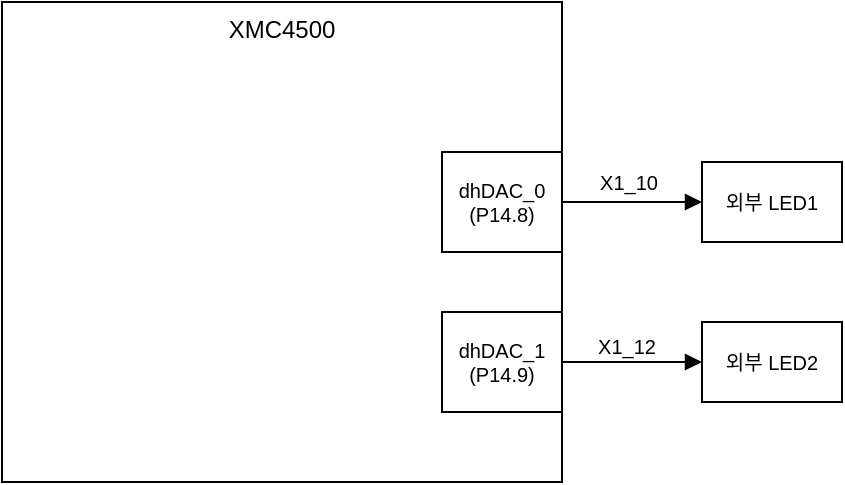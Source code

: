 <mxfile userAgent="Mozilla/5.0 (Windows NT 6.1; WOW64) AppleWebKit/537.36 (KHTML, like Gecko) Chrome/55.0.288.87 Safari/537.36" version="6.0.2.11" editor="www.draw.io" type="device"><diagram name="SystemDiagram"><mxGraphModel dx="1105" dy="992" grid="0" gridSize="10" guides="1" tooltips="1" connect="1" arrows="1" fold="1" page="1" pageScale="1" pageWidth="826" pageHeight="1169" background="#ffffff" math="0" shadow="0"><root><mxCell id="0"/><mxCell id="1" parent="0"/><mxCell id="2" value="XMC4500" style="whiteSpace=wrap;html=1;strokeColor=#000000;strokeWidth=1;fillColor=none;fontSize=12;align=center;verticalAlign=top;" parent="1" vertex="1"><mxGeometry x="240" y="80" width="280" height="240" as="geometry"/></mxCell><mxCell id="3" value="" style="edgeStyle=none;html=1;jettySize=auto;orthogonalLoop=1;strokeWidth=1;fontSize=10;endArrow=block;endFill=1;entryX=0;entryY=0.5;exitX=1;exitY=0.5;" parent="1" source="11" target="5" edge="1"><mxGeometry x="243" y="260" as="geometry"><mxPoint x="230" y="260" as="targetPoint"/><mxPoint x="540" y="260" as="sourcePoint"/></mxGeometry></mxCell><mxCell id="4" value="X1_12" style="text;html=1;resizable=0;points=[];align=center;verticalAlign=middle;labelBackgroundColor=#ffffff;fontSize=10;" parent="3" vertex="1" connectable="0"><mxGeometry relative="1" as="geometry"><mxPoint x="-3" y="-8" as="offset"/></mxGeometry></mxCell><mxCell id="5" value="외부 LED2" style="whiteSpace=wrap;html=1;strokeColor=#000000;strokeWidth=1;fillColor=none;fontSize=10;align=center;" parent="1" vertex="1"><mxGeometry x="590" y="240" width="70" height="40" as="geometry"/></mxCell><mxCell id="6" value="X1_10" style="edgeStyle=none;html=1;jettySize=auto;orthogonalLoop=1;strokeWidth=1;fontSize=10;endArrow=block;endFill=1;entryX=0;entryY=0.5;exitX=1;exitY=0.5;" parent="1" source="8" target="7" edge="1"><mxGeometry x="40" y="-30" as="geometry"><mxPoint x="-2" y="-10" as="offset"/><mxPoint x="230" y="190" as="targetPoint"/><mxPoint x="530" y="190" as="sourcePoint"/></mxGeometry></mxCell><mxCell id="7" value="외부 LED1" style="whiteSpace=wrap;html=1;strokeColor=#000000;strokeWidth=1;fillColor=none;fontSize=10;align=center;" parent="1" vertex="1"><mxGeometry x="590" y="160" width="70" height="40" as="geometry"/></mxCell><mxCell id="8" value="dhDAC_0&lt;div&gt;(P14.8)&lt;/div&gt;" style="whiteSpace=wrap;html=1;strokeColor=#000000;strokeWidth=1;fillColor=none;fontSize=10;align=center;" parent="1" vertex="1"><mxGeometry x="460" y="155" width="60" height="50" as="geometry"/></mxCell><mxCell id="11" value="dhDAC_1&lt;div&gt;(P14.9)&lt;/div&gt;" style="whiteSpace=wrap;html=1;strokeColor=#000000;strokeWidth=1;fillColor=none;fontSize=10;align=center;" parent="1" vertex="1"><mxGeometry x="460" y="235" width="60" height="50" as="geometry"/></mxCell></root></mxGraphModel></diagram><diagram name="SoftwareArchitecture"><mxGraphModel dx="1105" dy="992" grid="0" gridSize="10" guides="1" tooltips="1" connect="1" arrows="1" fold="1" page="1" pageScale="1" pageWidth="826" pageHeight="1169" background="#ffffff" math="0" shadow="0"><root><mxCell id="0"/><mxCell id="1" parent="0"/><mxCell id="4" value="main()" style="rounded=1;whiteSpace=wrap;html=1;shadow=0;labelBackgroundColor=none;strokeColor=#000000;strokeWidth=1;fillColor=none;gradientColor=none;fontSize=10;align=center;" parent="1" vertex="1"><mxGeometry x="320" y="200" width="100" height="120" as="geometry"/></mxCell><mxCell id="5" style="edgeStyle=orthogonalEdgeStyle;rounded=0;comic=0;html=0;shadow=0;startArrow=none;startFill=0;endArrow=block;endFill=1;endSize=6;jettySize=auto;orthogonalLoop=1;strokeColor=#000000;strokeWidth=1;fontSize=10;exitX=1;exitY=0.75;entryX=0;entryY=0.5;" parent="1" source="4" target="13" edge="1"><mxGeometry x="210" y="350" as="geometry"><mxPoint x="350" y="350" as="sourcePoint"/><mxPoint x="500" y="350" as="targetPoint"/><Array as="points"><mxPoint x="530" y="290"/><mxPoint x="530" y="290"/></Array></mxGeometry></mxCell><mxCell id="6" value="SetValue_s16()" style="text;html=1;resizable=0;points=[];align=center;verticalAlign=middle;labelBackgroundColor=#ffffff;fontSize=10;" parent="5" vertex="1" connectable="0"><mxGeometry x="0.323" y="2" relative="1" as="geometry"><mxPoint x="-36" y="-8" as="offset"/></mxGeometry></mxCell><mxCell id="9" style="edgeStyle=orthogonalEdgeStyle;rounded=0;comic=0;html=0;shadow=0;startArrow=none;startFill=0;endArrow=block;endFill=1;endSize=6;jettySize=auto;orthogonalLoop=1;strokeColor=#000000;strokeWidth=1;fontSize=10;exitX=1;exitY=0.25;entryX=0;entryY=0.5;" parent="1" source="4" target="11" edge="1"><mxGeometry x="450" y="150" as="geometry"><Array as="points"/><mxPoint x="470" y="150" as="sourcePoint"/><mxPoint x="490" y="230" as="targetPoint"/></mxGeometry></mxCell><mxCell id="10" value="SetAmplitude()&lt;div&gt;SetFrequency()&lt;/div&gt;&lt;div&gt;SetOffset()&lt;/div&gt;" style="text;html=1;resizable=0;points=[];align=center;verticalAlign=middle;labelBackgroundColor=#ffffff;fontSize=10;" parent="9" vertex="1" connectable="0"><mxGeometry x="-0.177" y="-2" relative="1" as="geometry"><mxPoint x="-13" y="-22" as="offset"/></mxGeometry></mxCell><mxCell id="11" value="dhDAC_0" style="rounded=0;whiteSpace=wrap;html=1;shadow=0;labelBackgroundColor=none;strokeColor=#000000;strokeWidth=1;fillColor=none;gradientColor=none;fontSize=10;align=center;" parent="1" vertex="1"><mxGeometry x="550" y="210" width="140" height="40" as="geometry"/></mxCell><mxCell id="13" value="dhDAC_1" style="rounded=0;whiteSpace=wrap;html=1;shadow=0;labelBackgroundColor=none;strokeColor=#000000;strokeWidth=1;fillColor=none;gradientColor=none;fontSize=10;align=center;" parent="1" vertex="1"><mxGeometry x="550" y="270" width="140" height="40" as="geometry"/></mxCell></root></mxGraphModel></diagram><diagram name="예제동작"><mxGraphModel dx="1105" dy="992" grid="1" gridSize="10" guides="1" tooltips="1" connect="1" arrows="1" fold="1" page="1" pageScale="1" pageWidth="826" pageHeight="1169" background="#ffffff" math="0" shadow="0"><root><mxCell id="0"/><mxCell id="1" parent="0"/><mxCell id="2" value="" style="endArrow=classic;html=1;shadow=0;strokeColor=#000000;strokeWidth=1;fontFamily=Helvetica;fontSize=10;" parent="1" edge="1"><mxGeometry width="50" height="50" relative="1" as="geometry"><mxPoint x="170" y="320" as="sourcePoint"/><mxPoint x="370" y="320" as="targetPoint"/></mxGeometry></mxCell><mxCell id="3" value="" style="endArrow=classic;html=1;shadow=0;strokeColor=#000000;strokeWidth=1;fontFamily=Helvetica;fontSize=10;" parent="1" edge="1"><mxGeometry width="50" height="50" relative="1" as="geometry"><mxPoint x="190" y="350" as="sourcePoint"/><mxPoint x="190" y="210" as="targetPoint"/></mxGeometry></mxCell><mxCell id="4" value="" style="verticalLabelPosition=bottom;shadow=0;dashed=0;align=center;fillColor=#ffffff;html=1;verticalAlign=top;strokeWidth=1;shape=mxgraph.electrical.waveforms.sine_wave;" parent="1" vertex="1"><mxGeometry x="190" y="220" width="160" height="100" as="geometry"/></mxCell><mxCell id="5" value="wt" style="text;html=1;resizable=0;points=[];autosize=1;align=left;verticalAlign=top;spacingTop=-4;fontSize=10;fontFamily=Helvetica;" parent="1" vertex="1"><mxGeometry x="360" y="330" width="30" height="10" as="geometry"/></mxCell><mxCell id="6" value="&lt;div style=&quot;text-align: center&quot;&gt;&lt;span&gt;DAC&amp;nbsp;&lt;/span&gt;&lt;span&gt;전압&lt;/span&gt;&lt;/div&gt;&lt;div style=&quot;text-align: center&quot;&gt;[V]&lt;/div&gt;" style="text;html=1;resizable=0;points=[];autosize=1;align=left;verticalAlign=top;spacingTop=-4;fontSize=10;fontFamily=Helvetica;" parent="1" vertex="1"><mxGeometry x="130" y="205" width="60" height="30" as="geometry"/></mxCell><mxCell id="8" value="" style="endArrow=none;html=1;shadow=0;strokeColor=#000000;strokeWidth=1;fontFamily=Helvetica;fontSize=10;endFill=0;dashed=1;" parent="1" edge="1"><mxGeometry width="50" height="50" relative="1" as="geometry"><mxPoint x="190" y="260" as="sourcePoint"/><mxPoint x="350" y="260" as="targetPoint"/></mxGeometry></mxCell><mxCell id="9" value="LED&lt;div&gt;ON&lt;/div&gt;" style="text;html=1;resizable=0;points=[];autosize=1;align=center;verticalAlign=top;spacingTop=-4;fontSize=10;fontFamily=Helvetica;" parent="1" vertex="1"><mxGeometry x="210" y="232" width="40" height="30" as="geometry"/></mxCell><mxCell id="10" value="LED&lt;div&gt;OFF&lt;/div&gt;" style="text;html=1;resizable=0;points=[];autosize=1;align=center;verticalAlign=top;spacingTop=-4;fontSize=10;fontFamily=Helvetica;" parent="1" vertex="1"><mxGeometry x="290" y="270" width="40" height="30" as="geometry"/></mxCell><mxCell id="11" value="Threshold&lt;div&gt;voltage&lt;/div&gt;" style="text;html=1;resizable=0;points=[];autosize=1;align=center;verticalAlign=top;spacingTop=-4;fontSize=10;fontFamily=Helvetica;" parent="1" vertex="1"><mxGeometry x="130" y="247" width="60" height="30" as="geometry"/></mxCell></root></mxGraphModel></diagram><diagram name="DataFlow"><mxGraphModel dx="1105" dy="992" grid="1" gridSize="10" guides="1" tooltips="1" connect="1" arrows="1" fold="1" page="1" pageScale="1" pageWidth="826" pageHeight="1169" background="#ffffff" math="0" shadow="0"><root><mxCell id="0"/><mxCell id="1" parent="0"/><mxCell id="2" value="dhDAC_0" style="whiteSpace=wrap;html=1;rounded=0;shadow=0;labelBackgroundColor=none;strokeColor=#000000;strokeWidth=1;fillColor=none;gradientColor=none;fontFamily=Helvetica;fontSize=10;align=center;" parent="1" vertex="1"><mxGeometry x="520" y="370" width="90" height="140" as="geometry"/></mxCell><mxCell id="3" value="main()" style="rounded=1;whiteSpace=wrap;html=1;shadow=0;labelBackgroundColor=none;strokeColor=#000000;strokeWidth=1;fillColor=none;gradientColor=none;fontFamily=Helvetica;fontSize=10;align=center;" parent="1" vertex="1"><mxGeometry x="60" y="360" width="90" height="210" as="geometry"/></mxCell><mxCell id="14" style="edgeStyle=none;rounded=0;comic=0;html=1;exitX=0;exitY=0.5;shadow=0;startArrow=block;startFill=1;startSize=6;endArrow=none;endFill=0;endSize=6;jettySize=auto;orthogonalLoop=1;strokeColor=#000000;strokeWidth=1;fontFamily=Helvetica;fontSize=10;" parent="1" source="4" edge="1"><mxGeometry relative="1" as="geometry"><mxPoint x="150" y="390" as="targetPoint"/></mxGeometry></mxCell><mxCell id="15" style="edgeStyle=none;rounded=0;comic=0;html=1;exitX=1;exitY=0.5;shadow=0;startArrow=none;startFill=0;startSize=6;endArrow=block;endFill=1;endSize=6;jettySize=auto;orthogonalLoop=1;strokeColor=#000000;strokeWidth=1;fontFamily=Helvetica;fontSize=10;" parent="1" source="4" edge="1"><mxGeometry relative="1" as="geometry"><mxPoint x="520" y="390" as="targetPoint"/></mxGeometry></mxCell><mxCell id="4" value="SetAmplitude()" style="ellipse;whiteSpace=wrap;html=1;rounded=1;shadow=0;labelBackgroundColor=none;strokeColor=#000000;strokeWidth=1;fillColor=none;gradientColor=none;fontFamily=Helvetica;fontSize=10;align=center;" parent="1" vertex="1"><mxGeometry x="290" y="370" width="100" height="40" as="geometry"/></mxCell><mxCell id="13" style="edgeStyle=none;rounded=0;comic=0;html=1;exitX=0;exitY=0.5;shadow=0;startArrow=block;startFill=1;startSize=6;endArrow=none;endFill=0;endSize=6;jettySize=auto;orthogonalLoop=1;strokeColor=#000000;strokeWidth=1;fontFamily=Helvetica;fontSize=10;" parent="1" source="6" edge="1"><mxGeometry relative="1" as="geometry"><mxPoint x="150" y="440" as="targetPoint"/></mxGeometry></mxCell><mxCell id="16" style="edgeStyle=none;rounded=0;comic=0;html=1;exitX=1;exitY=0.5;shadow=0;startArrow=none;startFill=0;startSize=6;endArrow=block;endFill=1;endSize=6;jettySize=auto;orthogonalLoop=1;strokeColor=#000000;strokeWidth=1;fontFamily=Helvetica;fontSize=10;" parent="1" source="6" edge="1"><mxGeometry relative="1" as="geometry"><mxPoint x="520" y="440" as="targetPoint"/></mxGeometry></mxCell><mxCell id="6" value="SetFrequency()" style="ellipse;whiteSpace=wrap;html=1;rounded=1;shadow=0;labelBackgroundColor=none;strokeColor=#000000;strokeWidth=1;fillColor=none;gradientColor=none;fontFamily=Helvetica;fontSize=10;align=center;" parent="1" vertex="1"><mxGeometry x="290" y="420" width="100" height="40" as="geometry"/></mxCell><mxCell id="12" style="edgeStyle=none;rounded=0;comic=0;html=1;exitX=0;exitY=0.5;shadow=0;startArrow=block;startFill=1;startSize=6;endArrow=none;endFill=0;endSize=6;jettySize=auto;orthogonalLoop=1;strokeColor=#000000;strokeWidth=1;fontFamily=Helvetica;fontSize=10;" parent="1" source="7" edge="1"><mxGeometry relative="1" as="geometry"><mxPoint x="150" y="495" as="targetPoint"/></mxGeometry></mxCell><mxCell id="17" style="edgeStyle=none;rounded=0;comic=0;html=1;exitX=1;exitY=0.5;shadow=0;startArrow=none;startFill=0;startSize=6;endArrow=block;endFill=1;endSize=6;jettySize=auto;orthogonalLoop=1;strokeColor=#000000;strokeWidth=1;fontFamily=Helvetica;fontSize=10;" parent="1" source="7" edge="1"><mxGeometry relative="1" as="geometry"><mxPoint x="520" y="495" as="targetPoint"/></mxGeometry></mxCell><mxCell id="7" value="SetOffset()" style="ellipse;whiteSpace=wrap;html=1;rounded=1;shadow=0;labelBackgroundColor=none;strokeColor=#000000;strokeWidth=1;fillColor=none;gradientColor=none;fontFamily=Helvetica;fontSize=10;align=center;" parent="1" vertex="1"><mxGeometry x="290" y="475" width="100" height="40" as="geometry"/></mxCell><mxCell id="11" style="edgeStyle=none;rounded=0;comic=0;html=1;exitX=0;exitY=0.5;shadow=0;startArrow=block;startFill=1;startSize=6;endArrow=none;endFill=0;endSize=6;jettySize=auto;orthogonalLoop=1;strokeColor=#000000;strokeWidth=1;fontFamily=Helvetica;fontSize=10;" parent="1" source="9" edge="1"><mxGeometry relative="1" as="geometry"><mxPoint x="150" y="550" as="targetPoint"/></mxGeometry></mxCell><mxCell id="18" style="edgeStyle=none;rounded=0;comic=0;html=1;exitX=1;exitY=0.5;shadow=0;startArrow=none;startFill=0;startSize=6;endArrow=block;endFill=1;endSize=6;jettySize=auto;orthogonalLoop=1;strokeColor=#000000;strokeWidth=1;fontFamily=Helvetica;fontSize=10;" parent="1" source="9" edge="1"><mxGeometry relative="1" as="geometry"><mxPoint x="520" y="550" as="targetPoint"/></mxGeometry></mxCell><mxCell id="9" value="SetOffset()" style="ellipse;whiteSpace=wrap;html=1;rounded=1;shadow=0;labelBackgroundColor=none;strokeColor=#000000;strokeWidth=1;fillColor=none;gradientColor=none;fontFamily=Helvetica;fontSize=10;align=center;" parent="1" vertex="1"><mxGeometry x="290" y="530" width="100" height="40" as="geometry"/></mxCell><mxCell id="19" value="dhDAC_1" style="whiteSpace=wrap;html=1;rounded=0;shadow=0;labelBackgroundColor=none;strokeColor=#000000;strokeWidth=1;fillColor=none;gradientColor=none;fontFamily=Helvetica;fontSize=10;align=center;" parent="1" vertex="1"><mxGeometry x="520" y="525" width="90" height="45" as="geometry"/></mxCell><mxCell id="20" value="e_amplitude" style="text;html=1;resizable=0;points=[];autosize=1;align=left;verticalAlign=top;spacingTop=-4;fontSize=10;fontFamily=Helvetica;" parent="1" vertex="1"><mxGeometry x="176" y="372" width="70" height="10" as="geometry"/></mxCell><mxCell id="21" value="u32_frequency" style="text;html=1;resizable=0;points=[];autosize=1;align=left;verticalAlign=top;spacingTop=-4;fontSize=10;fontFamily=Helvetica;" parent="1" vertex="1"><mxGeometry x="176" y="420" width="90" height="10" as="geometry"/></mxCell><mxCell id="22" value="i16_dc_offset_mv" style="text;html=1;resizable=0;points=[];autosize=1;align=left;verticalAlign=top;spacingTop=-4;fontSize=10;fontFamily=Helvetica;" parent="1" vertex="1"><mxGeometry x="176" y="480" width="100" height="10" as="geometry"/></mxCell><mxCell id="23" value="i16_single_value" style="text;html=1;resizable=0;points=[];autosize=1;align=left;verticalAlign=top;spacingTop=-4;fontSize=10;fontFamily=Helvetica;" parent="1" vertex="1"><mxGeometry x="176" y="533" width="90" height="10" as="geometry"/></mxCell></root></mxGraphModel></diagram><diagram name="Todo"><mxGraphModel dx="1105" dy="992" grid="0" gridSize="10" guides="1" tooltips="1" connect="1" arrows="1" fold="1" page="1" pageScale="1" pageWidth="826" pageHeight="1169" background="#ffffff" math="0" shadow="0"><root><mxCell id="0"/><mxCell id="1" parent="0"/><mxCell id="2" value="" style="endArrow=classic;html=1;shadow=0;strokeColor=#000000;strokeWidth=1;fontFamily=Helvetica;fontSize=10;" parent="1" edge="1"><mxGeometry width="50" height="50" relative="1" as="geometry"><mxPoint x="110" y="500" as="sourcePoint"/><mxPoint x="360" y="500" as="targetPoint"/></mxGeometry></mxCell><mxCell id="3" value="" style="endArrow=classic;html=1;shadow=0;strokeColor=#000000;strokeWidth=1;fontFamily=Helvetica;fontSize=10;" parent="1" edge="1"><mxGeometry width="50" height="50" relative="1" as="geometry"><mxPoint x="140" y="520" as="sourcePoint"/><mxPoint x="140" y="370" as="targetPoint"/></mxGeometry></mxCell><mxCell id="4" value="" style="endArrow=none;startArrow=none;html=1;shadow=0;strokeColor=#000000;strokeWidth=1;fontFamily=Helvetica;fontSize=10;startFill=0;endFill=0;" parent="1" edge="1"><mxGeometry width="50" height="50" relative="1" as="geometry"><mxPoint x="160" y="450" as="sourcePoint"/><mxPoint x="160" y="420" as="targetPoint"/></mxGeometry></mxCell><mxCell id="5" value="" style="endArrow=none;html=1;shadow=0;strokeColor=#000000;strokeWidth=1;fontFamily=Helvetica;fontSize=10;endFill=0;" parent="1" edge="1"><mxGeometry width="50" height="50" relative="1" as="geometry"><mxPoint x="160" y="420" as="sourcePoint"/><mxPoint x="220" y="420" as="targetPoint"/></mxGeometry></mxCell><mxCell id="7" value="" style="endArrow=none;startArrow=none;html=1;shadow=0;strokeColor=#000000;strokeWidth=1;fontFamily=Helvetica;fontSize=10;startFill=0;endFill=0;" parent="1" edge="1"><mxGeometry width="50" height="50" relative="1" as="geometry"><mxPoint x="220" y="450" as="sourcePoint"/><mxPoint x="220" y="420" as="targetPoint"/></mxGeometry></mxCell><mxCell id="11" value="" style="endArrow=none;startArrow=none;html=1;shadow=0;strokeColor=#000000;strokeWidth=1;fontFamily=Helvetica;fontSize=10;startFill=0;endFill=0;" parent="1" edge="1"><mxGeometry width="50" height="50" relative="1" as="geometry"><mxPoint x="260" y="480" as="sourcePoint"/><mxPoint x="260" y="450" as="targetPoint"/></mxGeometry></mxCell><mxCell id="12" value="" style="endArrow=none;html=1;shadow=0;strokeColor=#000000;strokeWidth=1;fontFamily=Helvetica;fontSize=10;endFill=0;" parent="1" edge="1"><mxGeometry width="50" height="50" relative="1" as="geometry"><mxPoint x="260" y="480" as="sourcePoint"/><mxPoint x="320" y="480" as="targetPoint"/></mxGeometry></mxCell><mxCell id="13" value="" style="endArrow=none;startArrow=none;html=1;shadow=0;strokeColor=#000000;strokeWidth=1;fontFamily=Helvetica;fontSize=10;startFill=0;endFill=0;" parent="1" edge="1"><mxGeometry width="50" height="50" relative="1" as="geometry"><mxPoint x="320" y="480" as="sourcePoint"/><mxPoint x="320" y="450" as="targetPoint"/></mxGeometry></mxCell><mxCell id="15" value="" style="endArrow=none;html=1;shadow=0;strokeColor=#000000;strokeWidth=1;fontFamily=Helvetica;fontSize=10;endFill=0;" parent="1" edge="1"><mxGeometry width="50" height="50" relative="1" as="geometry"><mxPoint x="140" y="450" as="sourcePoint"/><mxPoint x="160" y="450" as="targetPoint"/></mxGeometry></mxCell><mxCell id="16" value="" style="endArrow=none;html=1;shadow=0;strokeColor=#000000;strokeWidth=1;fontFamily=Helvetica;fontSize=10;endFill=0;" parent="1" edge="1"><mxGeometry width="50" height="50" relative="1" as="geometry"><mxPoint x="220" y="450" as="sourcePoint"/><mxPoint x="240" y="450" as="targetPoint"/></mxGeometry></mxCell><mxCell id="17" value="" style="endArrow=none;html=1;shadow=0;strokeColor=#000000;strokeWidth=1;fontFamily=Helvetica;fontSize=10;endFill=0;" parent="1" edge="1"><mxGeometry width="50" height="50" relative="1" as="geometry"><mxPoint x="320" y="450" as="sourcePoint"/><mxPoint x="340" y="450" as="targetPoint"/></mxGeometry></mxCell><mxCell id="18" value="1.4" style="text;html=1;resizable=0;points=[];autosize=1;align=left;verticalAlign=top;spacingTop=-4;fontSize=10;fontFamily=Helvetica;" parent="1" vertex="1"><mxGeometry x="113" y="446" width="30" height="10" as="geometry"/></mxCell><mxCell id="19" value="" style="endArrow=none;html=1;shadow=0;strokeColor=#000000;strokeWidth=1;fontFamily=Helvetica;fontSize=10;endFill=0;dashed=1;" parent="1" edge="1"><mxGeometry width="50" height="50" relative="1" as="geometry"><mxPoint x="140" y="420" as="sourcePoint"/><mxPoint x="160" y="420" as="targetPoint"/></mxGeometry></mxCell><mxCell id="20" value="" style="endArrow=none;html=1;shadow=0;strokeColor=#000000;strokeWidth=1;fontFamily=Helvetica;fontSize=10;endFill=0;dashed=1;" parent="1" edge="1"><mxGeometry width="50" height="50" relative="1" as="geometry"><mxPoint x="140" y="480" as="sourcePoint"/><mxPoint x="260" y="480" as="targetPoint"/></mxGeometry></mxCell><mxCell id="21" value="2.5" style="text;html=1;resizable=0;points=[];autosize=1;align=left;verticalAlign=top;spacingTop=-4;fontSize=10;fontFamily=Helvetica;" parent="1" vertex="1"><mxGeometry x="113" y="415" width="30" height="10" as="geometry"/></mxCell><mxCell id="22" value="0.3" style="text;html=1;resizable=0;points=[];autosize=1;align=left;verticalAlign=top;spacingTop=-4;fontSize=10;fontFamily=Helvetica;" parent="1" vertex="1"><mxGeometry x="113" y="475" width="30" height="10" as="geometry"/></mxCell><mxCell id="23" value="전압 (V)" style="text;html=1;resizable=0;points=[];autosize=1;align=left;verticalAlign=top;spacingTop=-4;fontSize=10;fontFamily=Helvetica;" parent="1" vertex="1"><mxGeometry x="93" y="374" width="50" height="10" as="geometry"/></mxCell><mxCell id="24" value="wt" style="text;html=1;resizable=0;points=[];autosize=1;align=left;verticalAlign=top;spacingTop=-4;fontSize=10;fontFamily=Helvetica;" parent="1" vertex="1"><mxGeometry x="360" y="505" width="30" height="10" as="geometry"/></mxCell><mxCell id="25" value="90" style="text;html=1;resizable=0;points=[];autosize=1;align=center;verticalAlign=top;spacingTop=-4;fontSize=10;fontFamily=Helvetica;" parent="1" vertex="1"><mxGeometry x="176" y="503" width="30" height="10" as="geometry"/></mxCell><mxCell id="26" value="360" style="text;html=1;resizable=0;points=[];autosize=1;align=left;verticalAlign=top;spacingTop=-4;fontSize=10;fontFamily=Helvetica;" parent="1" vertex="1"><mxGeometry x="330" y="503" width="30" height="10" as="geometry"/></mxCell><mxCell id="28" value="" style="endArrow=none;html=1;shadow=0;strokeColor=#000000;strokeWidth=1;fontFamily=Helvetica;fontSize=10;endFill=0;" parent="1" edge="1"><mxGeometry width="50" height="50" relative="1" as="geometry"><mxPoint x="240" y="450" as="sourcePoint"/><mxPoint x="260" y="450" as="targetPoint"/></mxGeometry></mxCell><mxCell id="29" value="180" style="text;html=1;resizable=0;points=[];autosize=1;align=left;verticalAlign=top;spacingTop=-4;fontSize=10;fontFamily=Helvetica;" parent="1" vertex="1"><mxGeometry x="230" y="503" width="30" height="10" as="geometry"/></mxCell><mxCell id="31" value="270" style="text;html=1;resizable=0;points=[];autosize=1;align=left;verticalAlign=top;spacingTop=-4;fontSize=10;fontFamily=Helvetica;" parent="1" vertex="1"><mxGeometry x="280" y="503" width="30" height="10" as="geometry"/></mxCell><mxCell id="32" value="30" style="text;html=1;resizable=0;points=[];autosize=1;align=center;verticalAlign=top;spacingTop=-4;fontSize=10;fontFamily=Helvetica;" parent="1" vertex="1"><mxGeometry x="146" y="503" width="30" height="10" as="geometry"/></mxCell><mxCell id="33" value="" style="endArrow=none;startArrow=none;html=1;shadow=0;strokeColor=#000000;strokeWidth=1;fontFamily=Helvetica;fontSize=10;startFill=0;endFill=0;dashed=1;" parent="1" edge="1"><mxGeometry width="50" height="50" relative="1" as="geometry"><mxPoint x="160" y="500" as="sourcePoint"/><mxPoint x="160" y="450" as="targetPoint"/></mxGeometry></mxCell></root></mxGraphModel></diagram></mxfile>